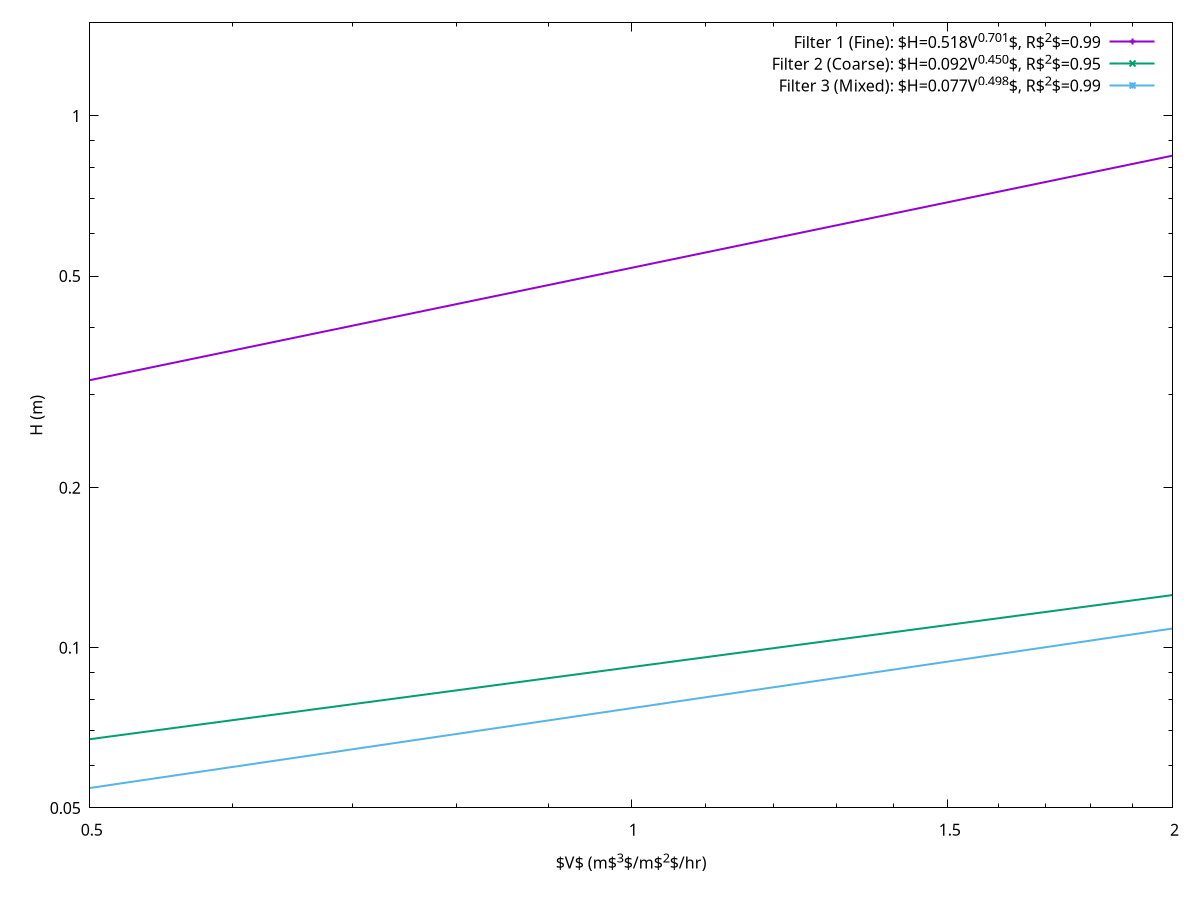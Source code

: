 #!/usr/bin/gnuplot -persist
#set term x11
set term epslatex solid
set output 'H_V.tex'
set logscale x
set xlabel '$V$ (m$^3$/m$^2$/hr)'
set xrange [0.5:2.0]
set xtics add (0.5,1.5,2.0)
set xtics add ("" 1.1 1,"" 1.2 1,"" 1.3 1,"" 1.4 1,"" 1.5 1,"" 1.6 1,"" 1.7 1,"" 1.8 1,"" 1.9 1)
set logscale y
set ylabel offset 2,0 'H (m)'
set yrange [0.05:1.5]
set ytics add (0.05,0.2,0.5)
set style line 1 lt 1 pt 1 ps 1 lw 2
set style line 2 lt 2 pt 2 ps 1 lw 2
set style line 3 lt 3 pt 3 ps 1 lw 2
set style line 4 lt 4 pt 4 ps 1 lw 2
set style line 5 lt 5 pt 5 ps 1 lw 2
set style line 6 lt 7 pt 7 ps 1 lw 2
set style line 7 lt 8 pt 8 ps 1 lw 2
set style line 8 lt 9 pt 9 ps 1 lw 2
set style line 9 lt 10 pt 10 ps 1 lw 2
set style line 10 lt 11 pt 11 ps 1 lw 2
plot \
     'H_V.dat' u 1:2 notitle w p ls 1, \
     0.518*x**0.701 notitle w l ls 1, \
     1/0 t 'Filter 1 (Fine): $H=0.518V^{0.701}$, R$^2$=0.99' w lp ls 1, \
     'H_V.dat' u 1:3 notitle w p ls 2, \
     0.092*x**0.450 notitle w l ls 2, \
     1/0 t 'Filter 2 (Coarse): $H=0.092V^{0.450}$, R$^2$=0.95' w lp ls 2, \
     'H_V.dat' u 1:4 notitle w p ls 3, \
     0.077*x**0.498 notitle w l ls 3, \
     1/0 t 'Filter 3 (Mixed): $H=0.077V^{0.498}$, R$^2$=0.99' w lp ls 3

